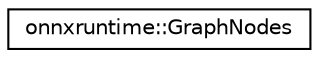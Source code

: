 digraph "Graphical Class Hierarchy"
{
  edge [fontname="Helvetica",fontsize="10",labelfontname="Helvetica",labelfontsize="10"];
  node [fontname="Helvetica",fontsize="10",shape=record];
  rankdir="LR";
  Node0 [label="onnxruntime::GraphNodes",height=0.2,width=0.4,color="black", fillcolor="white", style="filled",URL="$classonnxruntime_1_1GraphNodes.html"];
}
